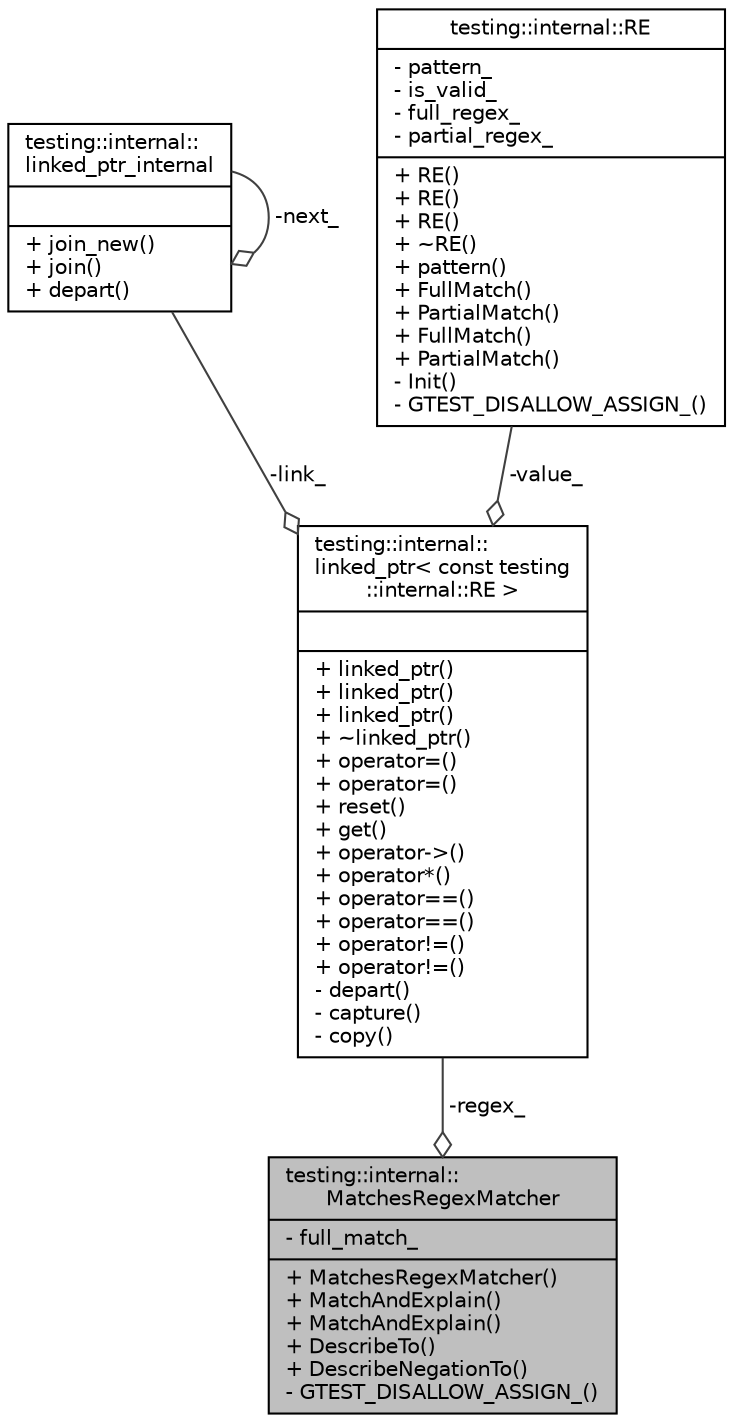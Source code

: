 digraph "testing::internal::MatchesRegexMatcher"
{
  edge [fontname="Helvetica",fontsize="10",labelfontname="Helvetica",labelfontsize="10"];
  node [fontname="Helvetica",fontsize="10",shape=record];
  Node1 [label="{testing::internal::\lMatchesRegexMatcher\n|- full_match_\l|+ MatchesRegexMatcher()\l+ MatchAndExplain()\l+ MatchAndExplain()\l+ DescribeTo()\l+ DescribeNegationTo()\l- GTEST_DISALLOW_ASSIGN_()\l}",height=0.2,width=0.4,color="black", fillcolor="grey75", style="filled", fontcolor="black"];
  Node2 -> Node1 [color="grey25",fontsize="10",style="solid",label=" -regex_" ,arrowhead="odiamond",fontname="Helvetica"];
  Node2 [label="{testing::internal::\llinked_ptr\< const testing\l::internal::RE \>\n||+ linked_ptr()\l+ linked_ptr()\l+ linked_ptr()\l+ ~linked_ptr()\l+ operator=()\l+ operator=()\l+ reset()\l+ get()\l+ operator-\>()\l+ operator*()\l+ operator==()\l+ operator==()\l+ operator!=()\l+ operator!=()\l- depart()\l- capture()\l- copy()\l}",height=0.2,width=0.4,color="black", fillcolor="white", style="filled",URL="$d9/df4/classtesting_1_1internal_1_1linked__ptr.html"];
  Node3 -> Node2 [color="grey25",fontsize="10",style="solid",label=" -link_" ,arrowhead="odiamond",fontname="Helvetica"];
  Node3 [label="{testing::internal::\llinked_ptr_internal\n||+ join_new()\l+ join()\l+ depart()\l}",height=0.2,width=0.4,color="black", fillcolor="white", style="filled",URL="$d7/d67/classtesting_1_1internal_1_1linked__ptr__internal.html"];
  Node3 -> Node3 [color="grey25",fontsize="10",style="solid",label=" -next_" ,arrowhead="odiamond",fontname="Helvetica"];
  Node4 -> Node2 [color="grey25",fontsize="10",style="solid",label=" -value_" ,arrowhead="odiamond",fontname="Helvetica"];
  Node4 [label="{testing::internal::RE\n|- pattern_\l- is_valid_\l- full_regex_\l- partial_regex_\l|+ RE()\l+ RE()\l+ RE()\l+ ~RE()\l+ pattern()\l+ FullMatch()\l+ PartialMatch()\l+ FullMatch()\l+ PartialMatch()\l- Init()\l- GTEST_DISALLOW_ASSIGN_()\l}",height=0.2,width=0.4,color="black", fillcolor="white", style="filled",URL="$df/dcb/classtesting_1_1internal_1_1_r_e.html"];
}
